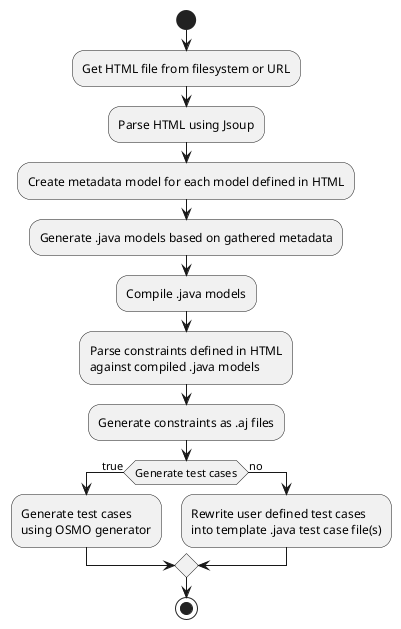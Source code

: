@startuml
start
:Get HTML file from filesystem or URL;
:Parse HTML using Jsoup;
:Create metadata model for each model defined in HTML;
:Generate .java models based on gathered metadata;
:Compile .java models;
:Parse constraints defined in HTML
against compiled .java models;
:Generate constraints as .aj files;
if (Generate test cases) then (true)
    :Generate test cases
    using OSMO generator;
else (no)
    :Rewrite user defined test cases
    into template .java test case file(s);
endif
stop
@enduml
